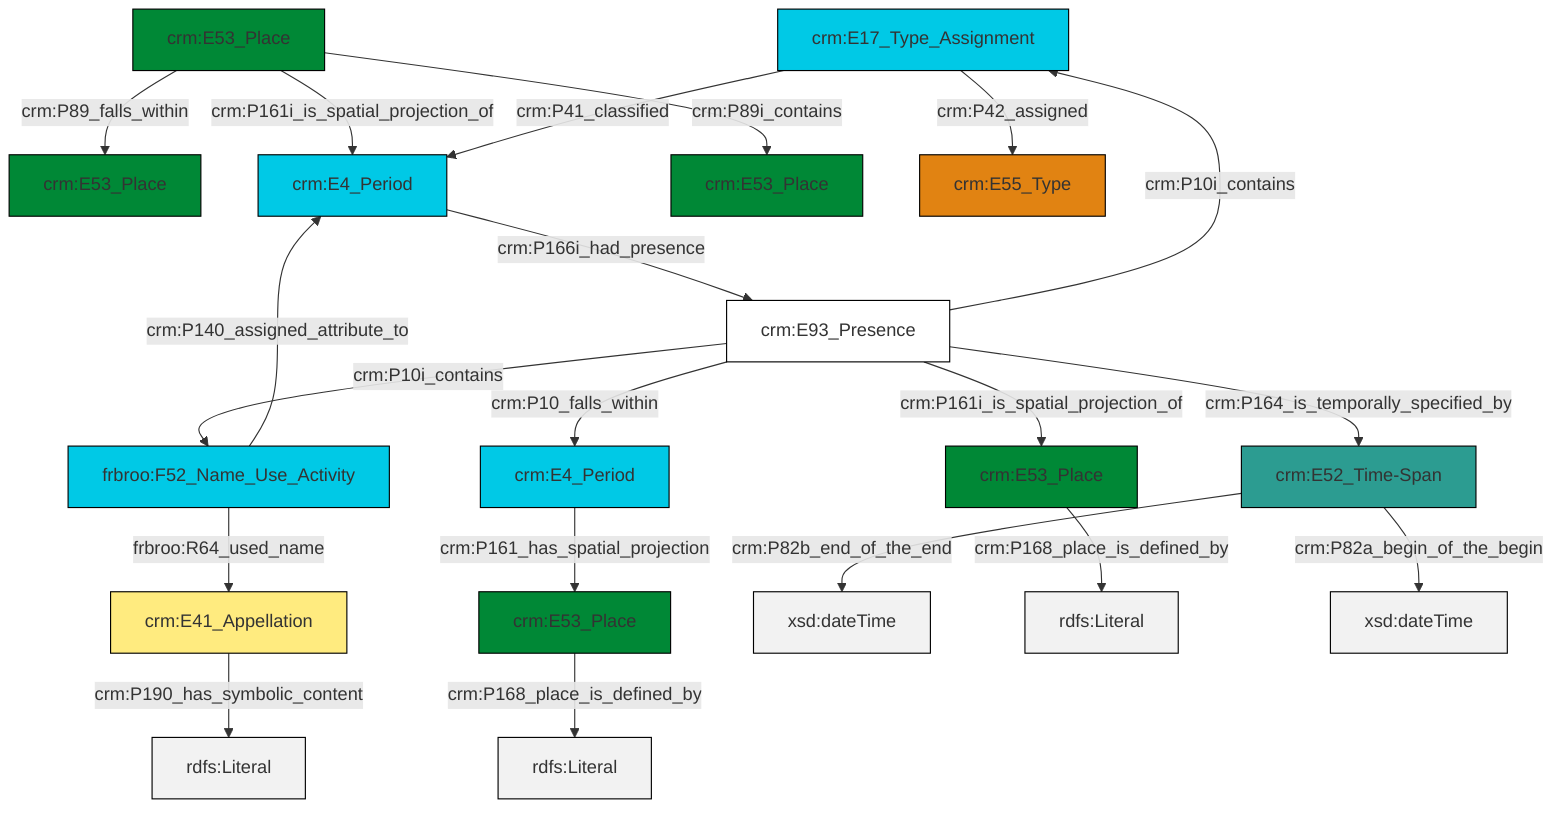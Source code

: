 graph TD
classDef Literal fill:#f2f2f2,stroke:#000000;
classDef CRM_Entity fill:#FFFFFF,stroke:#000000;
classDef Temporal_Entity fill:#00C9E6, stroke:#000000;
classDef Type fill:#E18312, stroke:#000000;
classDef Time-Span fill:#2C9C91, stroke:#000000;
classDef Appellation fill:#FFEB7F, stroke:#000000;
classDef Place fill:#008836, stroke:#000000;
classDef Persistent_Item fill:#B266B2, stroke:#000000;
classDef Conceptual_Object fill:#FFD700, stroke:#000000;
classDef Physical_Thing fill:#D2B48C, stroke:#000000;
classDef Actor fill:#f58aad, stroke:#000000;
classDef PC_Classes fill:#4ce600, stroke:#000000;
classDef Multi fill:#cccccc,stroke:#000000;

6["crm:E41_Appellation"]:::Appellation -->|crm:P190_has_symbolic_content| 7[rdfs:Literal]:::Literal
10["crm:E53_Place"]:::Place -->|crm:P168_place_is_defined_by| 11[rdfs:Literal]:::Literal
14["crm:E53_Place"]:::Place -->|crm:P161i_is_spatial_projection_of| 4["crm:E4_Period"]:::Temporal_Entity
0["crm:E17_Type_Assignment"]:::Temporal_Entity -->|crm:P41_classified| 4["crm:E4_Period"]:::Temporal_Entity
17["crm:E52_Time-Span"]:::Time-Span -->|crm:P82b_end_of_the_end| 18[xsd:dateTime]:::Literal
21["frbroo:F52_Name_Use_Activity"]:::Temporal_Entity -->|frbroo:R64_used_name| 6["crm:E41_Appellation"]:::Appellation
12["crm:E93_Presence"]:::CRM_Entity -->|crm:P164_is_temporally_specified_by| 17["crm:E52_Time-Span"]:::Time-Span
21["frbroo:F52_Name_Use_Activity"]:::Temporal_Entity -->|crm:P140_assigned_attribute_to| 4["crm:E4_Period"]:::Temporal_Entity
23["crm:E4_Period"]:::Temporal_Entity -->|crm:P161_has_spatial_projection| 10["crm:E53_Place"]:::Place
14["crm:E53_Place"]:::Place -->|crm:P89i_contains| 8["crm:E53_Place"]:::Place
12["crm:E93_Presence"]:::CRM_Entity -->|crm:P10i_contains| 21["frbroo:F52_Name_Use_Activity"]:::Temporal_Entity
12["crm:E93_Presence"]:::CRM_Entity -->|crm:P161i_is_spatial_projection_of| 15["crm:E53_Place"]:::Place
15["crm:E53_Place"]:::Place -->|crm:P168_place_is_defined_by| 26[rdfs:Literal]:::Literal
14["crm:E53_Place"]:::Place -->|crm:P89_falls_within| 2["crm:E53_Place"]:::Place
12["crm:E93_Presence"]:::CRM_Entity -->|crm:P10i_contains| 0["crm:E17_Type_Assignment"]:::Temporal_Entity
0["crm:E17_Type_Assignment"]:::Temporal_Entity -->|crm:P42_assigned| 19["crm:E55_Type"]:::Type
17["crm:E52_Time-Span"]:::Time-Span -->|crm:P82a_begin_of_the_begin| 29[xsd:dateTime]:::Literal
4["crm:E4_Period"]:::Temporal_Entity -->|crm:P166i_had_presence| 12["crm:E93_Presence"]:::CRM_Entity
12["crm:E93_Presence"]:::CRM_Entity -->|crm:P10_falls_within| 23["crm:E4_Period"]:::Temporal_Entity
